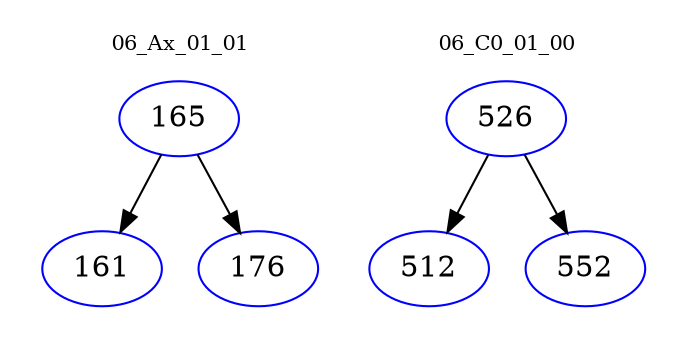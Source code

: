 digraph{
subgraph cluster_0 {
color = white
label = "06_Ax_01_01";
fontsize=10;
T0_165 [label="165", color="blue"]
T0_165 -> T0_161 [color="black"]
T0_161 [label="161", color="blue"]
T0_165 -> T0_176 [color="black"]
T0_176 [label="176", color="blue"]
}
subgraph cluster_1 {
color = white
label = "06_C0_01_00";
fontsize=10;
T1_526 [label="526", color="blue"]
T1_526 -> T1_512 [color="black"]
T1_512 [label="512", color="blue"]
T1_526 -> T1_552 [color="black"]
T1_552 [label="552", color="blue"]
}
}
